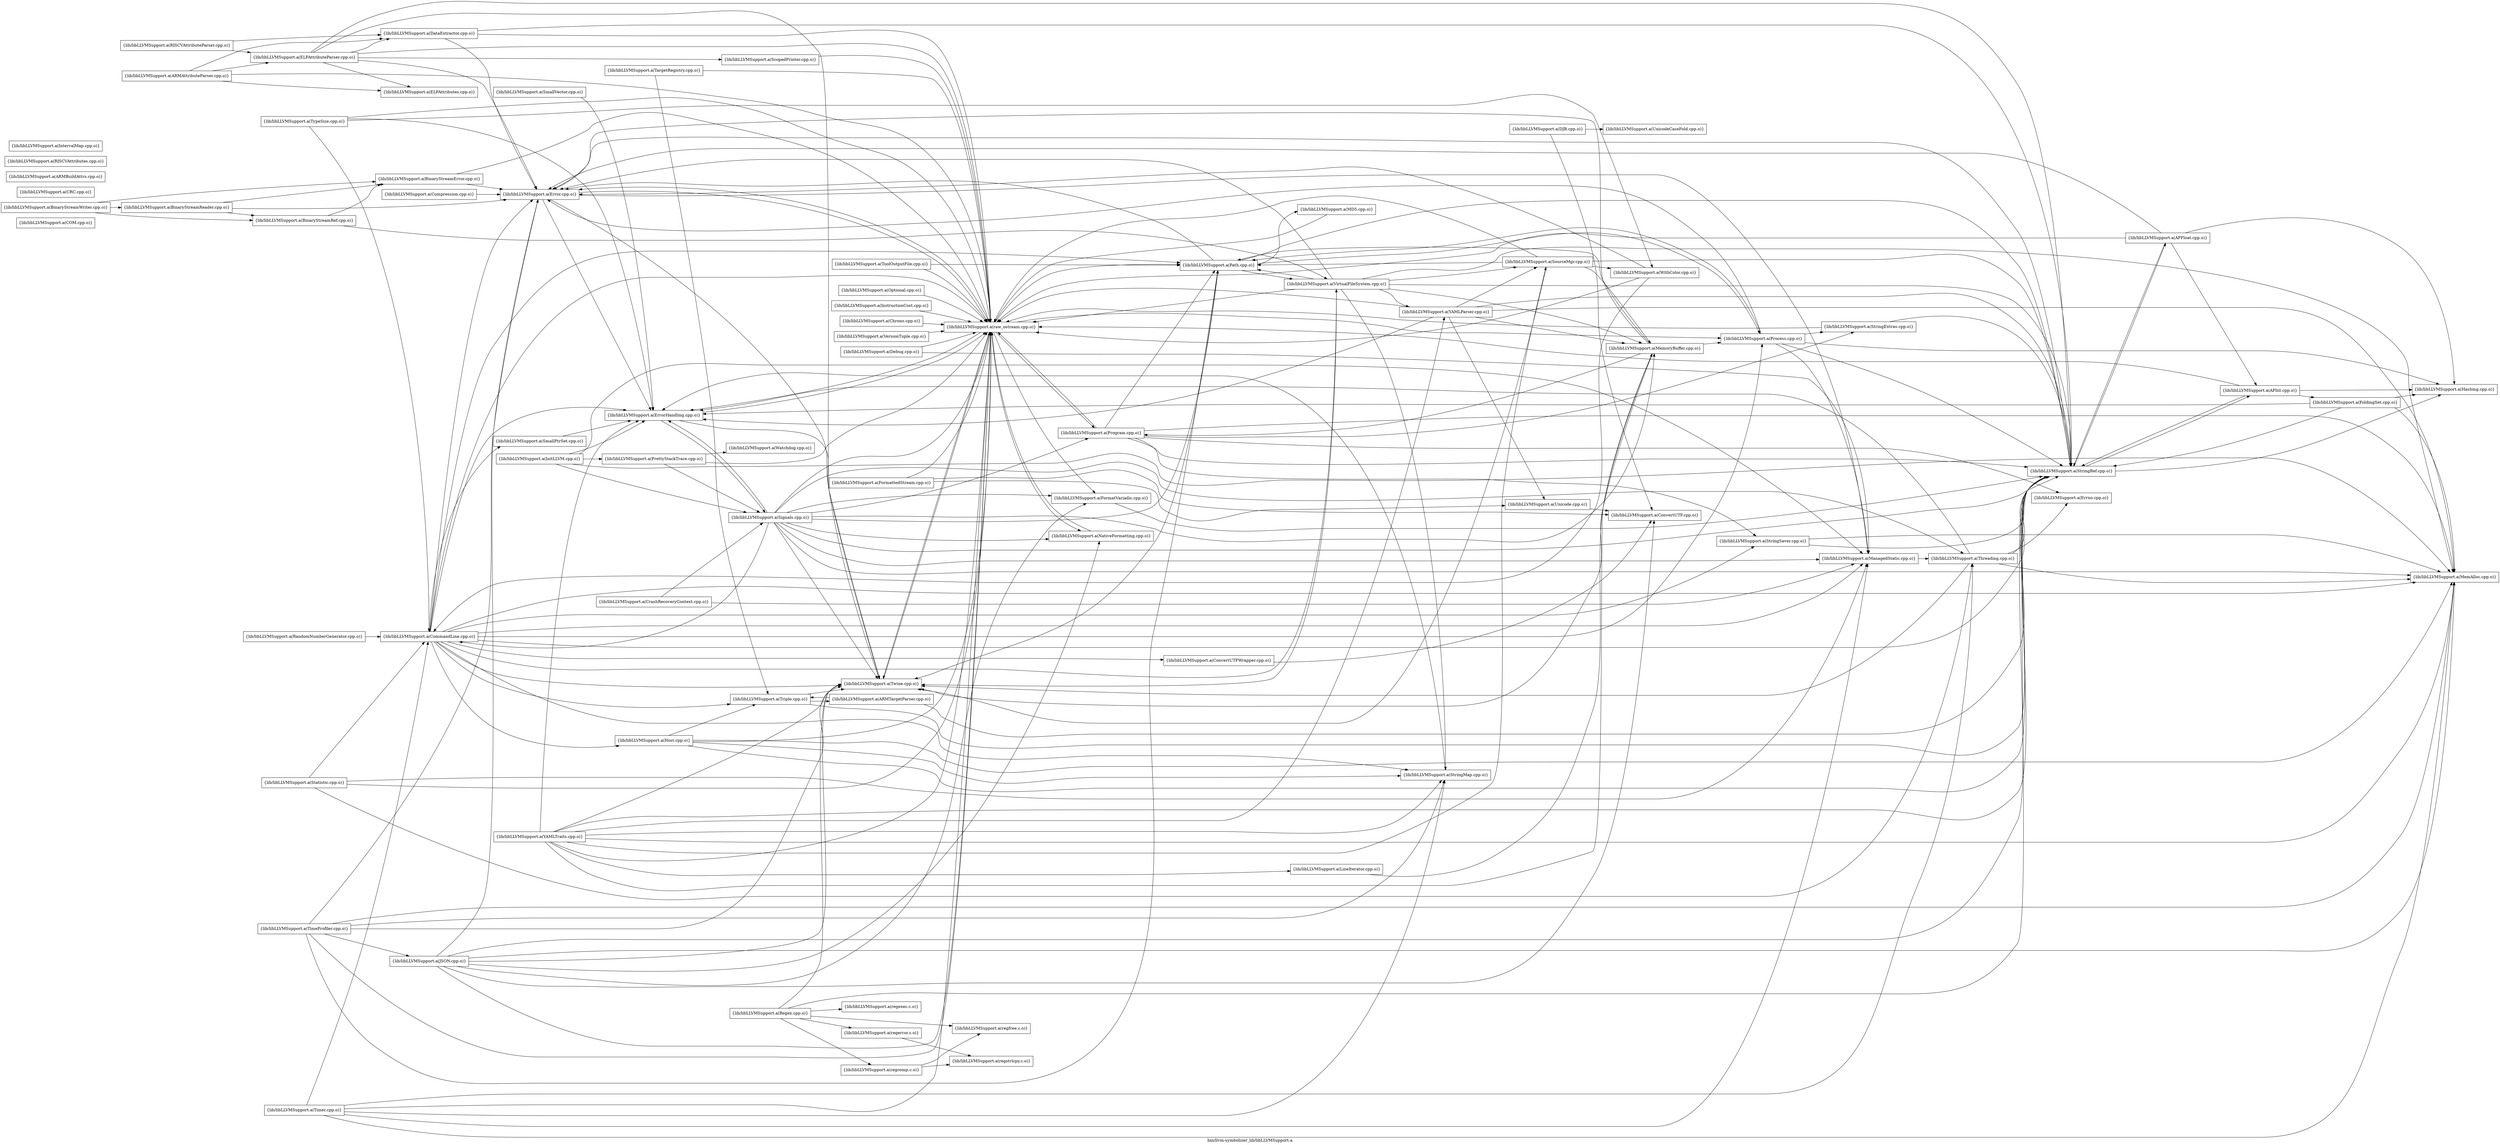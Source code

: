 digraph "bin/llvm-symbolizer_lib/libLLVMSupport.a" {
	label="bin/llvm-symbolizer_lib/libLLVMSupport.a";
	rankdir=LR;

	Node0x55755f115138 [shape=record,shape=box,group=0,label="{lib/libLLVMSupport.a(COM.cpp.o)}"];
	Node0x55755f116358 [shape=record,shape=box,group=0,label="{lib/libLLVMSupport.a(CommandLine.cpp.o)}"];
	Node0x55755f116358 -> Node0x55755f1168f8;
	Node0x55755f116358 -> Node0x55755f116f88;
	Node0x55755f116358 -> Node0x55755f118108;
	Node0x55755f116358 -> Node0x55755f119468;
	Node0x55755f116358 -> Node0x55755f119eb8;
	Node0x55755f116358 -> Node0x55755f115a48;
	Node0x55755f116358 -> Node0x55755f116ad8;
	Node0x55755f116358 -> Node0x55755f1149b8;
	Node0x55755f116358 -> Node0x55755f1151d8;
	Node0x55755f116358 -> Node0x55755f11c758;
	Node0x55755f116358 -> Node0x55755f117848;
	Node0x55755f116358 -> Node0x55755f1175c8;
	Node0x55755f116358 -> Node0x55755f1146e8;
	Node0x55755f116358 -> Node0x55755f11d1f8;
	Node0x55755f116358 -> Node0x55755f119788;
	Node0x55755f116358 -> Node0x55755f11b1c8;
	Node0x55755f116f88 [shape=record,shape=box,group=0,label="{lib/libLLVMSupport.a(Error.cpp.o)}"];
	Node0x55755f116f88 -> Node0x55755f118108;
	Node0x55755f116f88 -> Node0x55755f119468;
	Node0x55755f116f88 -> Node0x55755f117848;
	Node0x55755f116f88 -> Node0x55755f1146e8;
	Node0x55755f1181f8 [shape=record,shape=box,group=0,label="{lib/libLLVMSupport.a(InitLLVM.cpp.o)}"];
	Node0x55755f1181f8 -> Node0x55755f118108;
	Node0x55755f1181f8 -> Node0x55755f119468;
	Node0x55755f1181f8 -> Node0x55755f119eb8;
	Node0x55755f1181f8 -> Node0x55755f1196e8;
	Node0x55755f1181f8 -> Node0x55755f117668;
	Node0x55755f119eb8 [shape=record,shape=box,group=0,label="{lib/libLLVMSupport.a(MemAlloc.cpp.o)}"];
	Node0x55755f1151d8 [shape=record,shape=box,group=0,label="{lib/libLLVMSupport.a(StringRef.cpp.o)}"];
	Node0x55755f1151d8 -> Node0x55755f116f88;
	Node0x55755f1151d8 -> Node0x55755f1159a8;
	Node0x55755f1151d8 -> Node0x55755f11d428;
	Node0x55755f1151d8 -> Node0x55755f11e238;
	Node0x55755f117848 [shape=record,shape=box,group=0,label="{lib/libLLVMSupport.a(Twine.cpp.o)}"];
	Node0x55755f117848 -> Node0x55755f1146e8;
	Node0x55755f1146e8 [shape=record,shape=box,group=0,label="{lib/libLLVMSupport.a(raw_ostream.cpp.o)}"];
	Node0x55755f1146e8 -> Node0x55755f116f88;
	Node0x55755f1146e8 -> Node0x55755f118108;
	Node0x55755f1146e8 -> Node0x55755f117848;
	Node0x55755f1146e8 -> Node0x55755f11e1e8;
	Node0x55755f1146e8 -> Node0x55755f11da68;
	Node0x55755f1146e8 -> Node0x55755f119788;
	Node0x55755f1146e8 -> Node0x55755f11b1c8;
	Node0x55755f1146e8 -> Node0x55755f117bb8;
	Node0x55755f119788 [shape=record,shape=box,group=0,label="{lib/libLLVMSupport.a(Path.cpp.o)}"];
	Node0x55755f119788 -> Node0x55755f116f88;
	Node0x55755f119788 -> Node0x55755f1151d8;
	Node0x55755f119788 -> Node0x55755f117848;
	Node0x55755f119788 -> Node0x55755f1175c8;
	Node0x55755f119788 -> Node0x55755f11a408;
	Node0x55755f119788 -> Node0x55755f11b1c8;
	Node0x55755f116ad8 [shape=record,shape=box,group=0,label="{lib/libLLVMSupport.a(StringMap.cpp.o)}"];
	Node0x55755f116ad8 -> Node0x55755f118108;
	Node0x55755f1168f8 [shape=record,shape=box,group=0,label="{lib/libLLVMSupport.a(ConvertUTFWrapper.cpp.o)}"];
	Node0x55755f1168f8 -> Node0x55755f1166c8;
	Node0x55755f118108 [shape=record,shape=box,group=0,label="{lib/libLLVMSupport.a(ErrorHandling.cpp.o)}"];
	Node0x55755f118108 -> Node0x55755f117848;
	Node0x55755f118108 -> Node0x55755f1146e8;
	Node0x55755f118108 -> Node0x55755f117668;
	Node0x55755f119468 [shape=record,shape=box,group=0,label="{lib/libLLVMSupport.a(ManagedStatic.cpp.o)}"];
	Node0x55755f119468 -> Node0x55755f118568;
	Node0x55755f115a48 [shape=record,shape=box,group=0,label="{lib/libLLVMSupport.a(SmallPtrSet.cpp.o)}"];
	Node0x55755f115a48 -> Node0x55755f118108;
	Node0x55755f1149b8 [shape=record,shape=box,group=0,label="{lib/libLLVMSupport.a(StringSaver.cpp.o)}"];
	Node0x55755f1149b8 -> Node0x55755f119eb8;
	Node0x55755f1149b8 -> Node0x55755f1151d8;
	Node0x55755f11c758 [shape=record,shape=box,group=0,label="{lib/libLLVMSupport.a(Triple.cpp.o)}"];
	Node0x55755f11c758 -> Node0x55755f1151d8;
	Node0x55755f11c758 -> Node0x55755f11c7f8;
	Node0x55755f11c758 -> Node0x55755f117848;
	Node0x55755f1175c8 [shape=record,shape=box,group=0,label="{lib/libLLVMSupport.a(VirtualFileSystem.cpp.o)}"];
	Node0x55755f1175c8 -> Node0x55755f116f88;
	Node0x55755f1175c8 -> Node0x55755f119eb8;
	Node0x55755f1175c8 -> Node0x55755f116ad8;
	Node0x55755f1175c8 -> Node0x55755f1151d8;
	Node0x55755f1175c8 -> Node0x55755f117848;
	Node0x55755f1175c8 -> Node0x55755f116a88;
	Node0x55755f1175c8 -> Node0x55755f1167b8;
	Node0x55755f1175c8 -> Node0x55755f1154f8;
	Node0x55755f1175c8 -> Node0x55755f1146e8;
	Node0x55755f1175c8 -> Node0x55755f119788;
	Node0x55755f11d1f8 [shape=record,shape=box,group=0,label="{lib/libLLVMSupport.a(Host.cpp.o)}"];
	Node0x55755f11d1f8 -> Node0x55755f119eb8;
	Node0x55755f11d1f8 -> Node0x55755f116ad8;
	Node0x55755f11d1f8 -> Node0x55755f1151d8;
	Node0x55755f11d1f8 -> Node0x55755f11c758;
	Node0x55755f11d1f8 -> Node0x55755f1146e8;
	Node0x55755f11b1c8 [shape=record,shape=box,group=0,label="{lib/libLLVMSupport.a(Process.cpp.o)}"];
	Node0x55755f11b1c8 -> Node0x55755f116f88;
	Node0x55755f11b1c8 -> Node0x55755f119468;
	Node0x55755f11b1c8 -> Node0x55755f1151d8;
	Node0x55755f11b1c8 -> Node0x55755f11e238;
	Node0x55755f11b1c8 -> Node0x55755f119788;
	Node0x55755f11b1c8 -> Node0x55755f11b718;
	Node0x55755f1166c8 [shape=record,shape=box,group=0,label="{lib/libLLVMSupport.a(ConvertUTF.cpp.o)}"];
	Node0x55755f117668 [shape=record,shape=box,group=0,label="{lib/libLLVMSupport.a(Signals.cpp.o)}"];
	Node0x55755f117668 -> Node0x55755f116358;
	Node0x55755f117668 -> Node0x55755f118108;
	Node0x55755f117668 -> Node0x55755f119468;
	Node0x55755f117668 -> Node0x55755f119eb8;
	Node0x55755f117668 -> Node0x55755f1151d8;
	Node0x55755f117668 -> Node0x55755f117848;
	Node0x55755f117668 -> Node0x55755f116a88;
	Node0x55755f117668 -> Node0x55755f1146e8;
	Node0x55755f117668 -> Node0x55755f11e1e8;
	Node0x55755f117668 -> Node0x55755f11da68;
	Node0x55755f117668 -> Node0x55755f119788;
	Node0x55755f117668 -> Node0x55755f117bb8;
	Node0x55755f117668 -> Node0x55755f118568;
	Node0x55755f117b18 [shape=record,shape=box,group=0,label="{lib/libLLVMSupport.a(Debug.cpp.o)}"];
	Node0x55755f117b18 -> Node0x55755f119468;
	Node0x55755f117b18 -> Node0x55755f1146e8;
	Node0x55755f1196e8 [shape=record,shape=box,group=0,label="{lib/libLLVMSupport.a(PrettyStackTrace.cpp.o)}"];
	Node0x55755f1196e8 -> Node0x55755f1146e8;
	Node0x55755f1196e8 -> Node0x55755f117668;
	Node0x55755f1196e8 -> Node0x55755f118ab8;
	Node0x55755f118568 [shape=record,shape=box,group=0,label="{lib/libLLVMSupport.a(Threading.cpp.o)}"];
	Node0x55755f118568 -> Node0x55755f118108;
	Node0x55755f118568 -> Node0x55755f119eb8;
	Node0x55755f118568 -> Node0x55755f1151d8;
	Node0x55755f118568 -> Node0x55755f117848;
	Node0x55755f118568 -> Node0x55755f116e98;
	Node0x55755f118ab8 [shape=record,shape=box,group=0,label="{lib/libLLVMSupport.a(Watchdog.cpp.o)}"];
	Node0x55755f116178 [shape=record,shape=box,group=0,label="{lib/libLLVMSupport.a(SmallVector.cpp.o)}"];
	Node0x55755f116178 -> Node0x55755f118108;
	Node0x55755f1159a8 [shape=record,shape=box,group=0,label="{lib/libLLVMSupport.a(APFloat.cpp.o)}"];
	Node0x55755f1159a8 -> Node0x55755f116f88;
	Node0x55755f1159a8 -> Node0x55755f1151d8;
	Node0x55755f1159a8 -> Node0x55755f11d428;
	Node0x55755f1159a8 -> Node0x55755f11e238;
	Node0x55755f1159a8 -> Node0x55755f1146e8;
	Node0x55755f11d428 [shape=record,shape=box,group=0,label="{lib/libLLVMSupport.a(APInt.cpp.o)}"];
	Node0x55755f11d428 -> Node0x55755f1151d8;
	Node0x55755f11d428 -> Node0x55755f11e0a8;
	Node0x55755f11d428 -> Node0x55755f11e238;
	Node0x55755f11d428 -> Node0x55755f1146e8;
	Node0x55755f11e238 [shape=record,shape=box,group=0,label="{lib/libLLVMSupport.a(Hashing.cpp.o)}"];
	Node0x55755f11e0a8 [shape=record,shape=box,group=0,label="{lib/libLLVMSupport.a(FoldingSet.cpp.o)}"];
	Node0x55755f11e0a8 -> Node0x55755f118108;
	Node0x55755f11e0a8 -> Node0x55755f119eb8;
	Node0x55755f11e0a8 -> Node0x55755f1151d8;
	Node0x55755f11e0a8 -> Node0x55755f11e238;
	Node0x55755f11c7f8 [shape=record,shape=box,group=0,label="{lib/libLLVMSupport.a(ARMTargetParser.cpp.o)}"];
	Node0x55755f11c7f8 -> Node0x55755f1151d8;
	Node0x55755f11c7f8 -> Node0x55755f11c758;
	Node0x55755f116a88 [shape=record,shape=box,group=0,label="{lib/libLLVMSupport.a(MemoryBuffer.cpp.o)}"];
	Node0x55755f116a88 -> Node0x55755f116f88;
	Node0x55755f116a88 -> Node0x55755f117848;
	Node0x55755f116a88 -> Node0x55755f119788;
	Node0x55755f116a88 -> Node0x55755f11b1c8;
	Node0x55755f116a88 -> Node0x55755f117bb8;
	Node0x55755f1167b8 [shape=record,shape=box,group=0,label="{lib/libLLVMSupport.a(SourceMgr.cpp.o)}"];
	Node0x55755f1167b8 -> Node0x55755f1151d8;
	Node0x55755f1167b8 -> Node0x55755f117848;
	Node0x55755f1167b8 -> Node0x55755f116a88;
	Node0x55755f1167b8 -> Node0x55755f116218;
	Node0x55755f1167b8 -> Node0x55755f1146e8;
	Node0x55755f1167b8 -> Node0x55755f119788;
	Node0x55755f1154f8 [shape=record,shape=box,group=0,label="{lib/libLLVMSupport.a(YAMLParser.cpp.o)}"];
	Node0x55755f1154f8 -> Node0x55755f118108;
	Node0x55755f1154f8 -> Node0x55755f119eb8;
	Node0x55755f1154f8 -> Node0x55755f1151d8;
	Node0x55755f1154f8 -> Node0x55755f116a88;
	Node0x55755f1154f8 -> Node0x55755f1167b8;
	Node0x55755f1154f8 -> Node0x55755f115368;
	Node0x55755f1154f8 -> Node0x55755f1146e8;
	Node0x55755f117bb8 [shape=record,shape=box,group=0,label="{lib/libLLVMSupport.a(Program.cpp.o)}"];
	Node0x55755f117bb8 -> Node0x55755f119eb8;
	Node0x55755f117bb8 -> Node0x55755f1149b8;
	Node0x55755f117bb8 -> Node0x55755f1151d8;
	Node0x55755f117bb8 -> Node0x55755f1146e8;
	Node0x55755f117bb8 -> Node0x55755f119788;
	Node0x55755f117bb8 -> Node0x55755f11b718;
	Node0x55755f117bb8 -> Node0x55755f116e98;
	Node0x55755f116218 [shape=record,shape=box,group=0,label="{lib/libLLVMSupport.a(WithColor.cpp.o)}"];
	Node0x55755f116218 -> Node0x55755f116358;
	Node0x55755f116218 -> Node0x55755f116f88;
	Node0x55755f116218 -> Node0x55755f1146e8;
	Node0x55755f115368 [shape=record,shape=box,group=0,label="{lib/libLLVMSupport.a(Unicode.cpp.o)}"];
	Node0x55755f115368 -> Node0x55755f1166c8;
	Node0x55755f11e1e8 [shape=record,shape=box,group=0,label="{lib/libLLVMSupport.a(NativeFormatting.cpp.o)}"];
	Node0x55755f11e1e8 -> Node0x55755f1146e8;
	Node0x55755f11da68 [shape=record,shape=box,group=0,label="{lib/libLLVMSupport.a(FormatVariadic.cpp.o)}"];
	Node0x55755f11da68 -> Node0x55755f1151d8;
	Node0x55755f11a408 [shape=record,shape=box,group=0,label="{lib/libLLVMSupport.a(MD5.cpp.o)}"];
	Node0x55755f11a408 -> Node0x55755f1146e8;
	Node0x55755f11b718 [shape=record,shape=box,group=0,label="{lib/libLLVMSupport.a(StringExtras.cpp.o)}"];
	Node0x55755f11b718 -> Node0x55755f1151d8;
	Node0x55755f11b718 -> Node0x55755f1146e8;
	Node0x55755f11a9f8 [shape=record,shape=box,group=0,label="{lib/libLLVMSupport.a(CrashRecoveryContext.cpp.o)}"];
	Node0x55755f11a9f8 -> Node0x55755f119468;
	Node0x55755f11a9f8 -> Node0x55755f117668;
	Node0x55755f116e98 [shape=record,shape=box,group=0,label="{lib/libLLVMSupport.a(Errno.cpp.o)}"];
	Node0x55755f11a818 [shape=record,shape=box,group=0,label="{lib/libLLVMSupport.a(JSON.cpp.o)}"];
	Node0x55755f11a818 -> Node0x55755f1166c8;
	Node0x55755f11a818 -> Node0x55755f116f88;
	Node0x55755f11a818 -> Node0x55755f119eb8;
	Node0x55755f11a818 -> Node0x55755f1151d8;
	Node0x55755f11a818 -> Node0x55755f117848;
	Node0x55755f11a818 -> Node0x55755f1146e8;
	Node0x55755f11a818 -> Node0x55755f11e1e8;
	Node0x55755f11a818 -> Node0x55755f11da68;
	Node0x55755f11a048 [shape=record,shape=box,group=0,label="{lib/libLLVMSupport.a(LineIterator.cpp.o)}"];
	Node0x55755f11a048 -> Node0x55755f116a88;
	Node0x55755f11e2d8 [shape=record,shape=box,group=0,label="{lib/libLLVMSupport.a(DataExtractor.cpp.o)}"];
	Node0x55755f11e2d8 -> Node0x55755f116f88;
	Node0x55755f11e2d8 -> Node0x55755f1151d8;
	Node0x55755f11e2d8 -> Node0x55755f1146e8;
	Node0x55755f11a458 [shape=record,shape=box,group=0,label="{lib/libLLVMSupport.a(CRC.cpp.o)}"];
	Node0x55755f11d018 [shape=record,shape=box,group=0,label="{lib/libLLVMSupport.a(ARMBuildAttrs.cpp.o)}"];
	Node0x55755f11b498 [shape=record,shape=box,group=0,label="{lib/libLLVMSupport.a(ELFAttributeParser.cpp.o)}"];
	Node0x55755f11b498 -> Node0x55755f116f88;
	Node0x55755f11b498 -> Node0x55755f1151d8;
	Node0x55755f11b498 -> Node0x55755f117848;
	Node0x55755f11b498 -> Node0x55755f1146e8;
	Node0x55755f11b498 -> Node0x55755f11e2d8;
	Node0x55755f11b498 -> Node0x55755f11bbc8;
	Node0x55755f11b498 -> Node0x55755f11af48;
	Node0x55755f11a4f8 [shape=record,shape=box,group=0,label="{lib/libLLVMSupport.a(RISCVAttributes.cpp.o)}"];
	Node0x55755f114f08 [shape=record,shape=box,group=0,label="{lib/libLLVMSupport.a(TargetRegistry.cpp.o)}"];
	Node0x55755f114f08 -> Node0x55755f11c758;
	Node0x55755f114f08 -> Node0x55755f1146e8;
	Node0x55755f11c1b8 [shape=record,shape=box,group=0,label="{lib/libLLVMSupport.a(ARMAttributeParser.cpp.o)}"];
	Node0x55755f11c1b8 -> Node0x55755f1146e8;
	Node0x55755f11c1b8 -> Node0x55755f11e2d8;
	Node0x55755f11c1b8 -> Node0x55755f11b498;
	Node0x55755f11c1b8 -> Node0x55755f11bbc8;
	Node0x55755f11bbc8 [shape=record,shape=box,group=0,label="{lib/libLLVMSupport.a(ELFAttributes.cpp.o)}"];
	Node0x55755f11af48 [shape=record,shape=box,group=0,label="{lib/libLLVMSupport.a(ScopedPrinter.cpp.o)}"];
	Node0x55755f11af48 -> Node0x55755f1146e8;
	Node0x55755f1197d8 [shape=record,shape=box,group=0,label="{lib/libLLVMSupport.a(RISCVAttributeParser.cpp.o)}"];
	Node0x55755f1197d8 -> Node0x55755f11e2d8;
	Node0x55755f1197d8 -> Node0x55755f11b498;
	Node0x55755f116948 [shape=record,shape=box,group=0,label="{lib/libLLVMSupport.a(BinaryStreamReader.cpp.o)}"];
	Node0x55755f116948 -> Node0x55755f116f88;
	Node0x55755f116948 -> Node0x55755f116268;
	Node0x55755f116948 -> Node0x55755f115ae8;
	Node0x55755f116268 [shape=record,shape=box,group=0,label="{lib/libLLVMSupport.a(BinaryStreamRef.cpp.o)}"];
	Node0x55755f116268 -> Node0x55755f1175c8;
	Node0x55755f116268 -> Node0x55755f115ae8;
	Node0x55755f115ae8 [shape=record,shape=box,group=0,label="{lib/libLLVMSupport.a(BinaryStreamError.cpp.o)}"];
	Node0x55755f115ae8 -> Node0x55755f116f88;
	Node0x55755f115ae8 -> Node0x55755f1146e8;
	Node0x55755f115c28 [shape=record,shape=box,group=0,label="{lib/libLLVMSupport.a(TypeSize.cpp.o)}"];
	Node0x55755f115c28 -> Node0x55755f116358;
	Node0x55755f115c28 -> Node0x55755f118108;
	Node0x55755f115c28 -> Node0x55755f116218;
	Node0x55755f115c28 -> Node0x55755f1146e8;
	Node0x55755f114be8 [shape=record,shape=box,group=0,label="{lib/libLLVMSupport.a(Optional.cpp.o)}"];
	Node0x55755f114be8 -> Node0x55755f1146e8;
	Node0x55755f115e58 [shape=record,shape=box,group=0,label="{lib/libLLVMSupport.a(DJB.cpp.o)}"];
	Node0x55755f115e58 -> Node0x55755f1166c8;
	Node0x55755f115e58 -> Node0x55755f11ca78;
	Node0x55755f11ca78 [shape=record,shape=box,group=0,label="{lib/libLLVMSupport.a(UnicodeCaseFold.cpp.o)}"];
	Node0x55755f11e328 [shape=record,shape=box,group=0,label="{lib/libLLVMSupport.a(Compression.cpp.o)}"];
	Node0x55755f11e328 -> Node0x55755f116f88;
	Node0x55755f11d2e8 [shape=record,shape=box,group=0,label="{lib/libLLVMSupport.a(IntervalMap.cpp.o)}"];
	Node0x55755f114d28 [shape=record,shape=box,group=0,label="{lib/libLLVMSupport.a(BinaryStreamWriter.cpp.o)}"];
	Node0x55755f114d28 -> Node0x55755f116948;
	Node0x55755f114d28 -> Node0x55755f116268;
	Node0x55755f114d28 -> Node0x55755f115ae8;
	Node0x55755f115b88 [shape=record,shape=box,group=0,label="{lib/libLLVMSupport.a(FormattedStream.cpp.o)}"];
	Node0x55755f115b88 -> Node0x55755f1166c8;
	Node0x55755f115b88 -> Node0x55755f115368;
	Node0x55755f115b88 -> Node0x55755f1146e8;
	Node0x55755f116d58 [shape=record,shape=box,group=0,label="{lib/libLLVMSupport.a(Regex.cpp.o)}"];
	Node0x55755f116d58 -> Node0x55755f1151d8;
	Node0x55755f116d58 -> Node0x55755f117848;
	Node0x55755f116d58 -> Node0x55755f114738;
	Node0x55755f116d58 -> Node0x55755f115638;
	Node0x55755f116d58 -> Node0x55755f11d298;
	Node0x55755f116d58 -> Node0x55755f11e378;
	Node0x55755f114738 [shape=record,shape=box,group=0,label="{lib/libLLVMSupport.a(regcomp.c.o)}"];
	Node0x55755f114738 -> Node0x55755f1153b8;
	Node0x55755f114738 -> Node0x55755f115638;
	Node0x55755f115638 [shape=record,shape=box,group=0,label="{lib/libLLVMSupport.a(regfree.c.o)}"];
	Node0x55755f11d298 [shape=record,shape=box,group=0,label="{lib/libLLVMSupport.a(regerror.c.o)}"];
	Node0x55755f11d298 -> Node0x55755f1153b8;
	Node0x55755f11e378 [shape=record,shape=box,group=0,label="{lib/libLLVMSupport.a(regexec.c.o)}"];
	Node0x55755f1153b8 [shape=record,shape=box,group=0,label="{lib/libLLVMSupport.a(regstrlcpy.c.o)}"];
	Node0x55755f1164e8 [shape=record,shape=box,group=0,label="{lib/libLLVMSupport.a(InstructionCost.cpp.o)}"];
	Node0x55755f1164e8 -> Node0x55755f1146e8;
	Node0x55755f114eb8 [shape=record,shape=box,group=0,label="{lib/libLLVMSupport.a(ToolOutputFile.cpp.o)}"];
	Node0x55755f114eb8 -> Node0x55755f1146e8;
	Node0x55755f114eb8 -> Node0x55755f119788;
	Node0x55755f11d928 [shape=record,shape=box,group=0,label="{lib/libLLVMSupport.a(RandomNumberGenerator.cpp.o)}"];
	Node0x55755f11d928 -> Node0x55755f116358;
	Node0x55755f117438 [shape=record,shape=box,group=0,label="{lib/libLLVMSupport.a(Statistic.cpp.o)}"];
	Node0x55755f117438 -> Node0x55755f116358;
	Node0x55755f117438 -> Node0x55755f119468;
	Node0x55755f117438 -> Node0x55755f1146e8;
	Node0x55755f117438 -> Node0x55755f118568;
	Node0x55755f116628 [shape=record,shape=box,group=0,label="{lib/libLLVMSupport.a(Timer.cpp.o)}"];
	Node0x55755f116628 -> Node0x55755f116358;
	Node0x55755f116628 -> Node0x55755f119468;
	Node0x55755f116628 -> Node0x55755f119eb8;
	Node0x55755f116628 -> Node0x55755f116ad8;
	Node0x55755f116628 -> Node0x55755f1146e8;
	Node0x55755f116628 -> Node0x55755f118568;
	Node0x55755f117708 [shape=record,shape=box,group=0,label="{lib/libLLVMSupport.a(TimeProfiler.cpp.o)}"];
	Node0x55755f117708 -> Node0x55755f116f88;
	Node0x55755f117708 -> Node0x55755f119eb8;
	Node0x55755f117708 -> Node0x55755f116ad8;
	Node0x55755f117708 -> Node0x55755f117848;
	Node0x55755f117708 -> Node0x55755f1146e8;
	Node0x55755f117708 -> Node0x55755f119788;
	Node0x55755f117708 -> Node0x55755f11a818;
	Node0x55755f117898 [shape=record,shape=box,group=0,label="{lib/libLLVMSupport.a(Chrono.cpp.o)}"];
	Node0x55755f117898 -> Node0x55755f1146e8;
	Node0x55755f1190f8 [shape=record,shape=box,group=0,label="{lib/libLLVMSupport.a(YAMLTraits.cpp.o)}"];
	Node0x55755f1190f8 -> Node0x55755f118108;
	Node0x55755f1190f8 -> Node0x55755f119eb8;
	Node0x55755f1190f8 -> Node0x55755f116ad8;
	Node0x55755f1190f8 -> Node0x55755f1151d8;
	Node0x55755f1190f8 -> Node0x55755f117848;
	Node0x55755f1190f8 -> Node0x55755f116a88;
	Node0x55755f1190f8 -> Node0x55755f1167b8;
	Node0x55755f1190f8 -> Node0x55755f1154f8;
	Node0x55755f1190f8 -> Node0x55755f1146e8;
	Node0x55755f1190f8 -> Node0x55755f11a048;
	Node0x55755f1188d8 [shape=record,shape=box,group=0,label="{lib/libLLVMSupport.a(VersionTuple.cpp.o)}"];
	Node0x55755f1188d8 -> Node0x55755f1146e8;
}
